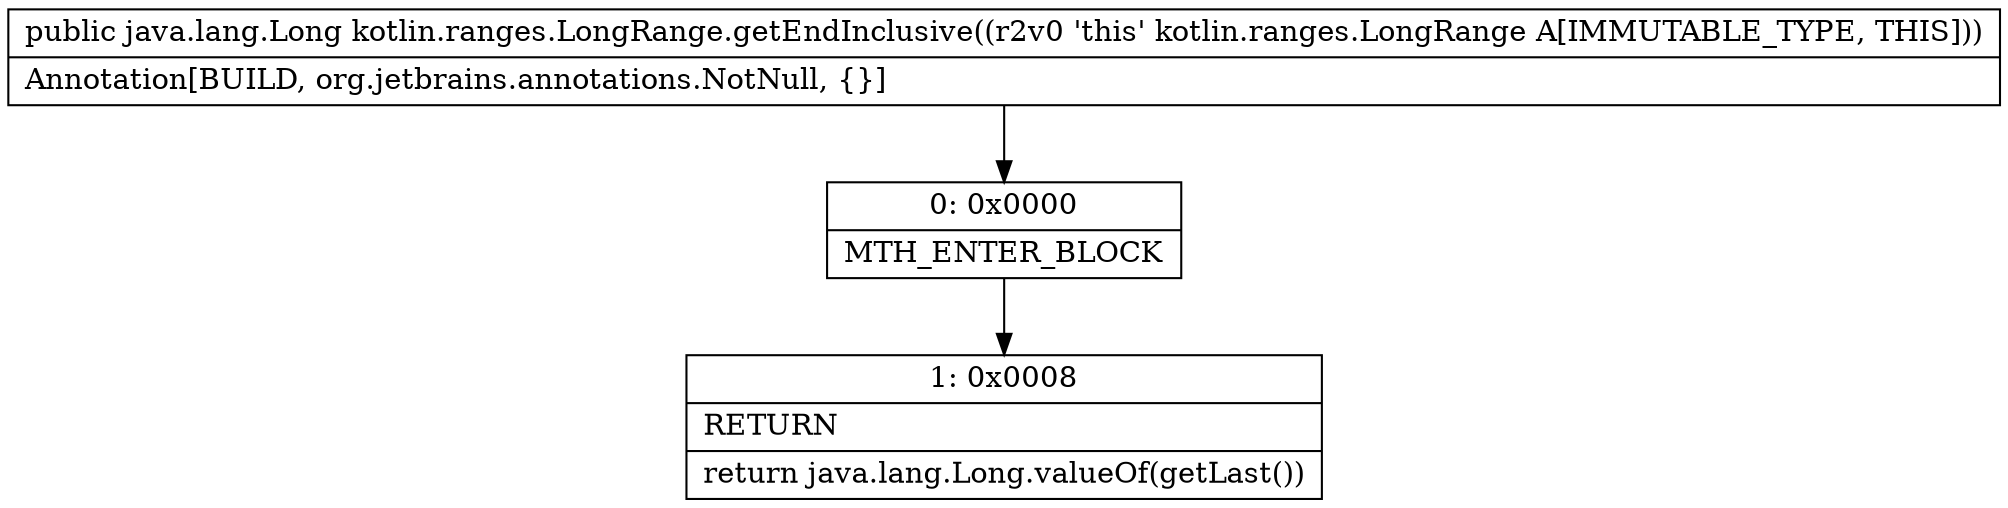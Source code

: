digraph "CFG forkotlin.ranges.LongRange.getEndInclusive()Ljava\/lang\/Long;" {
Node_0 [shape=record,label="{0\:\ 0x0000|MTH_ENTER_BLOCK\l}"];
Node_1 [shape=record,label="{1\:\ 0x0008|RETURN\l|return java.lang.Long.valueOf(getLast())\l}"];
MethodNode[shape=record,label="{public java.lang.Long kotlin.ranges.LongRange.getEndInclusive((r2v0 'this' kotlin.ranges.LongRange A[IMMUTABLE_TYPE, THIS]))  | Annotation[BUILD, org.jetbrains.annotations.NotNull, \{\}]\l}"];
MethodNode -> Node_0;
Node_0 -> Node_1;
}

